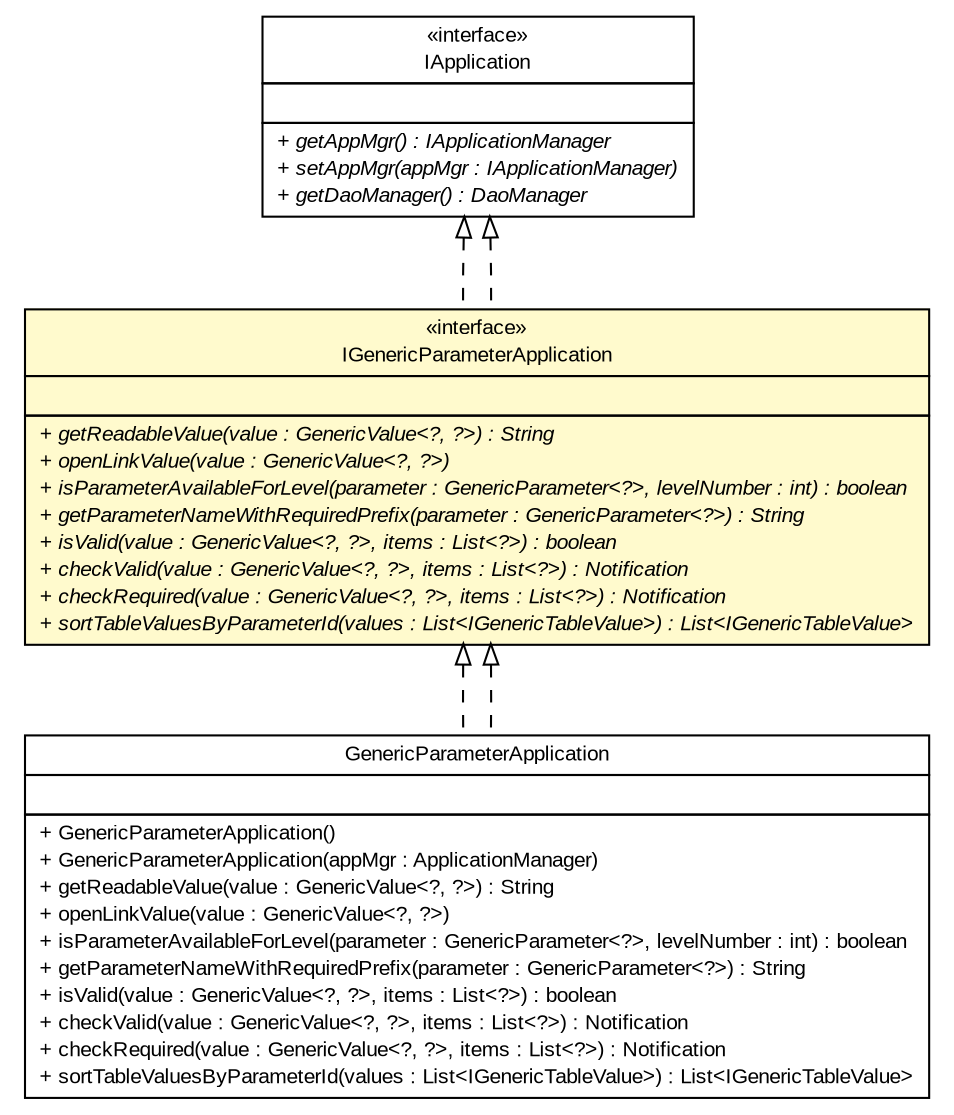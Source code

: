 #!/usr/local/bin/dot
#
# Class diagram 
# Generated by UMLGraph version R5_6-24-gf6e263 (http://www.umlgraph.org/)
#

digraph G {
	edge [fontname="arial",fontsize=10,labelfontname="arial",labelfontsize=10];
	node [fontname="arial",fontsize=10,shape=plaintext];
	nodesep=0.25;
	ranksep=0.5;
	// gov.sandia.cf.application.IApplication
	c154373 [label=<<table title="gov.sandia.cf.application.IApplication" border="0" cellborder="1" cellspacing="0" cellpadding="2" port="p" href="./IApplication.html">
		<tr><td><table border="0" cellspacing="0" cellpadding="1">
<tr><td align="center" balign="center"> &#171;interface&#187; </td></tr>
<tr><td align="center" balign="center"> IApplication </td></tr>
		</table></td></tr>
		<tr><td><table border="0" cellspacing="0" cellpadding="1">
<tr><td align="left" balign="left">  </td></tr>
		</table></td></tr>
		<tr><td><table border="0" cellspacing="0" cellpadding="1">
<tr><td align="left" balign="left"><font face="arial italic" point-size="10.0"> + getAppMgr() : IApplicationManager </font></td></tr>
<tr><td align="left" balign="left"><font face="arial italic" point-size="10.0"> + setAppMgr(appMgr : IApplicationManager) </font></td></tr>
<tr><td align="left" balign="left"><font face="arial italic" point-size="10.0"> + getDaoManager() : DaoManager </font></td></tr>
		</table></td></tr>
		</table>>, URL="./IApplication.html", fontname="arial", fontcolor="black", fontsize=10.0];
	// gov.sandia.cf.application.IGenericParameterApplication
	c154377 [label=<<table title="gov.sandia.cf.application.IGenericParameterApplication" border="0" cellborder="1" cellspacing="0" cellpadding="2" port="p" bgcolor="lemonChiffon" href="./IGenericParameterApplication.html">
		<tr><td><table border="0" cellspacing="0" cellpadding="1">
<tr><td align="center" balign="center"> &#171;interface&#187; </td></tr>
<tr><td align="center" balign="center"> IGenericParameterApplication </td></tr>
		</table></td></tr>
		<tr><td><table border="0" cellspacing="0" cellpadding="1">
<tr><td align="left" balign="left">  </td></tr>
		</table></td></tr>
		<tr><td><table border="0" cellspacing="0" cellpadding="1">
<tr><td align="left" balign="left"><font face="arial italic" point-size="10.0"> + getReadableValue(value : GenericValue&lt;?, ?&gt;) : String </font></td></tr>
<tr><td align="left" balign="left"><font face="arial italic" point-size="10.0"> + openLinkValue(value : GenericValue&lt;?, ?&gt;) </font></td></tr>
<tr><td align="left" balign="left"><font face="arial italic" point-size="10.0"> + isParameterAvailableForLevel(parameter : GenericParameter&lt;?&gt;, levelNumber : int) : boolean </font></td></tr>
<tr><td align="left" balign="left"><font face="arial italic" point-size="10.0"> + getParameterNameWithRequiredPrefix(parameter : GenericParameter&lt;?&gt;) : String </font></td></tr>
<tr><td align="left" balign="left"><font face="arial italic" point-size="10.0"> + isValid(value : GenericValue&lt;?, ?&gt;, items : List&lt;?&gt;) : boolean </font></td></tr>
<tr><td align="left" balign="left"><font face="arial italic" point-size="10.0"> + checkValid(value : GenericValue&lt;?, ?&gt;, items : List&lt;?&gt;) : Notification </font></td></tr>
<tr><td align="left" balign="left"><font face="arial italic" point-size="10.0"> + checkRequired(value : GenericValue&lt;?, ?&gt;, items : List&lt;?&gt;) : Notification </font></td></tr>
<tr><td align="left" balign="left"><font face="arial italic" point-size="10.0"> + sortTableValuesByParameterId(values : List&lt;IGenericTableValue&gt;) : List&lt;IGenericTableValue&gt; </font></td></tr>
		</table></td></tr>
		</table>>, URL="./IGenericParameterApplication.html", fontname="arial", fontcolor="black", fontsize=10.0];
	// gov.sandia.cf.application.impl.GenericParameterApplication
	c154390 [label=<<table title="gov.sandia.cf.application.impl.GenericParameterApplication" border="0" cellborder="1" cellspacing="0" cellpadding="2" port="p" href="./impl/GenericParameterApplication.html">
		<tr><td><table border="0" cellspacing="0" cellpadding="1">
<tr><td align="center" balign="center"> GenericParameterApplication </td></tr>
		</table></td></tr>
		<tr><td><table border="0" cellspacing="0" cellpadding="1">
<tr><td align="left" balign="left">  </td></tr>
		</table></td></tr>
		<tr><td><table border="0" cellspacing="0" cellpadding="1">
<tr><td align="left" balign="left"> + GenericParameterApplication() </td></tr>
<tr><td align="left" balign="left"> + GenericParameterApplication(appMgr : ApplicationManager) </td></tr>
<tr><td align="left" balign="left"> + getReadableValue(value : GenericValue&lt;?, ?&gt;) : String </td></tr>
<tr><td align="left" balign="left"> + openLinkValue(value : GenericValue&lt;?, ?&gt;) </td></tr>
<tr><td align="left" balign="left"> + isParameterAvailableForLevel(parameter : GenericParameter&lt;?&gt;, levelNumber : int) : boolean </td></tr>
<tr><td align="left" balign="left"> + getParameterNameWithRequiredPrefix(parameter : GenericParameter&lt;?&gt;) : String </td></tr>
<tr><td align="left" balign="left"> + isValid(value : GenericValue&lt;?, ?&gt;, items : List&lt;?&gt;) : boolean </td></tr>
<tr><td align="left" balign="left"> + checkValid(value : GenericValue&lt;?, ?&gt;, items : List&lt;?&gt;) : Notification </td></tr>
<tr><td align="left" balign="left"> + checkRequired(value : GenericValue&lt;?, ?&gt;, items : List&lt;?&gt;) : Notification </td></tr>
<tr><td align="left" balign="left"> + sortTableValuesByParameterId(values : List&lt;IGenericTableValue&gt;) : List&lt;IGenericTableValue&gt; </td></tr>
		</table></td></tr>
		</table>>, URL="./impl/GenericParameterApplication.html", fontname="arial", fontcolor="black", fontsize=10.0];
	//gov.sandia.cf.application.IGenericParameterApplication implements gov.sandia.cf.application.IApplication
	c154373:p -> c154377:p [dir=back,arrowtail=empty,style=dashed];
	//gov.sandia.cf.application.impl.GenericParameterApplication implements gov.sandia.cf.application.IGenericParameterApplication
	c154377:p -> c154390:p [dir=back,arrowtail=empty,style=dashed];
	//gov.sandia.cf.application.IGenericParameterApplication implements gov.sandia.cf.application.IApplication
	c154373:p -> c154377:p [dir=back,arrowtail=empty,style=dashed];
	//gov.sandia.cf.application.impl.GenericParameterApplication implements gov.sandia.cf.application.IGenericParameterApplication
	c154377:p -> c154390:p [dir=back,arrowtail=empty,style=dashed];
}

